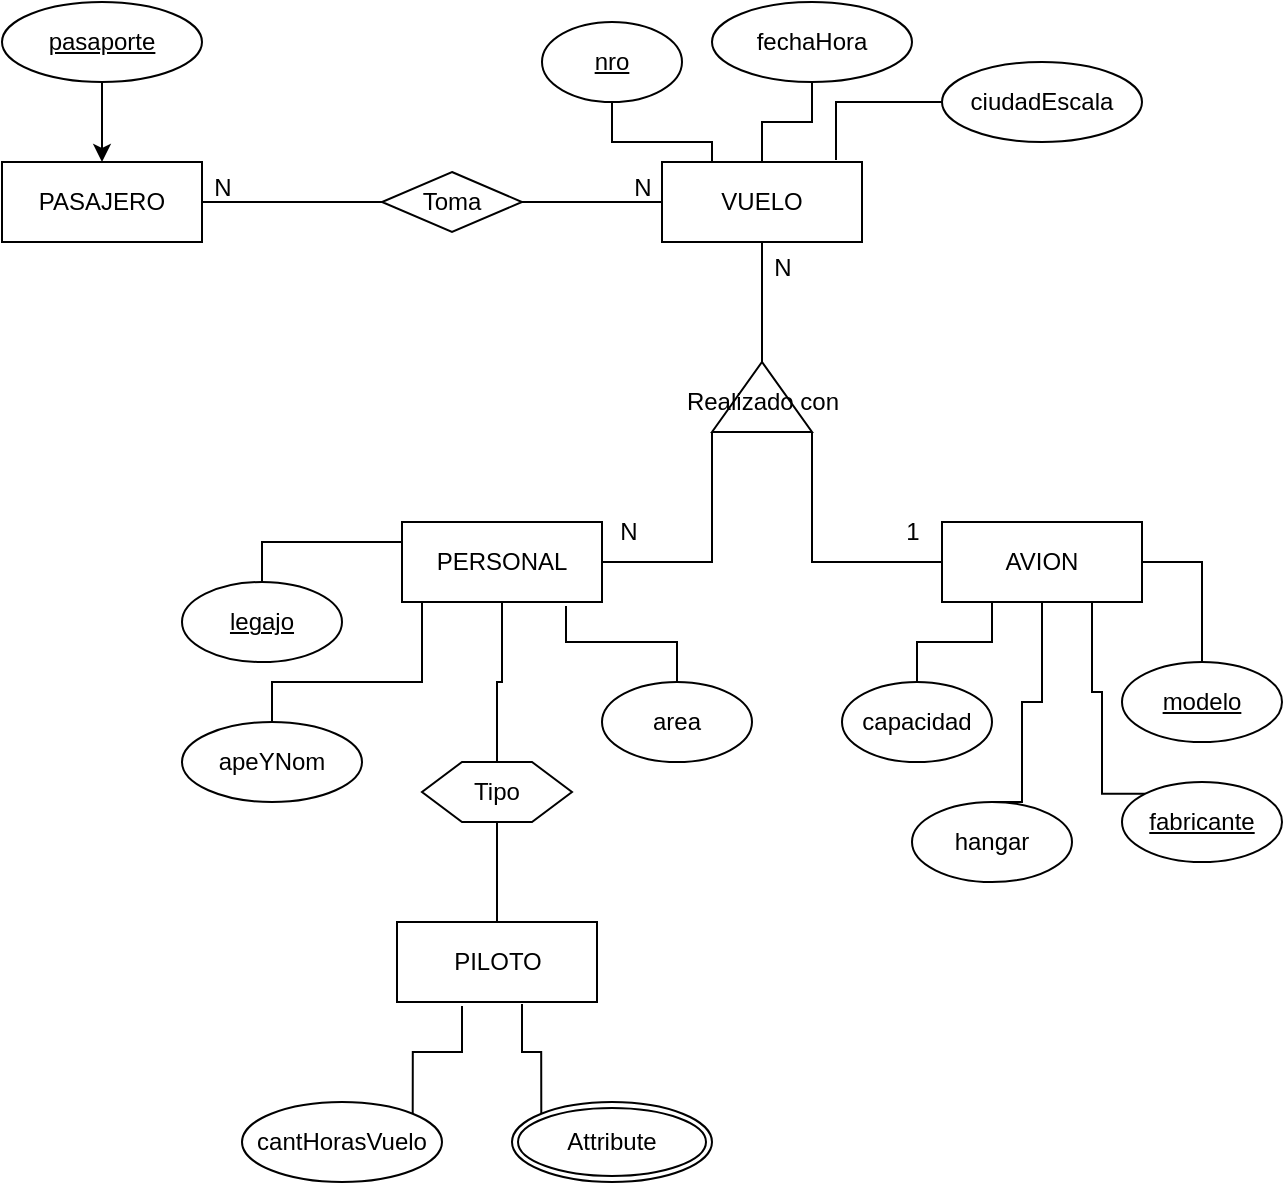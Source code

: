 <mxfile version="24.7.5">
  <diagram name="Página-1" id="Ip9KSQvU6lOvMyKyKraQ">
    <mxGraphModel dx="778" dy="548" grid="1" gridSize="10" guides="1" tooltips="1" connect="1" arrows="1" fold="1" page="1" pageScale="1" pageWidth="827" pageHeight="1169" math="0" shadow="0">
      <root>
        <mxCell id="0" />
        <mxCell id="1" parent="0" />
        <mxCell id="XCgK923a-vMRMIRU-nOR-7" style="edgeStyle=orthogonalEdgeStyle;rounded=0;orthogonalLoop=1;jettySize=auto;html=1;exitX=1;exitY=0.5;exitDx=0;exitDy=0;entryX=0;entryY=0.5;entryDx=0;entryDy=0;endArrow=none;endFill=0;" edge="1" parent="1" source="XCgK923a-vMRMIRU-nOR-1" target="XCgK923a-vMRMIRU-nOR-6">
          <mxGeometry relative="1" as="geometry" />
        </mxCell>
        <mxCell id="XCgK923a-vMRMIRU-nOR-1" value="PASAJERO" style="whiteSpace=wrap;html=1;align=center;" vertex="1" parent="1">
          <mxGeometry x="150" y="150" width="100" height="40" as="geometry" />
        </mxCell>
        <mxCell id="XCgK923a-vMRMIRU-nOR-2" value="VUELO" style="whiteSpace=wrap;html=1;align=center;" vertex="1" parent="1">
          <mxGeometry x="480" y="150" width="100" height="40" as="geometry" />
        </mxCell>
        <mxCell id="XCgK923a-vMRMIRU-nOR-39" style="edgeStyle=orthogonalEdgeStyle;rounded=0;orthogonalLoop=1;jettySize=auto;html=1;exitX=0.5;exitY=1;exitDx=0;exitDy=0;entryX=0.5;entryY=0;entryDx=0;entryDy=0;endArrow=none;endFill=0;" edge="1" parent="1" source="XCgK923a-vMRMIRU-nOR-3" target="XCgK923a-vMRMIRU-nOR-38">
          <mxGeometry relative="1" as="geometry" />
        </mxCell>
        <mxCell id="XCgK923a-vMRMIRU-nOR-3" value="PERSONAL" style="whiteSpace=wrap;html=1;align=center;" vertex="1" parent="1">
          <mxGeometry x="350" y="330" width="100" height="40" as="geometry" />
        </mxCell>
        <mxCell id="XCgK923a-vMRMIRU-nOR-4" value="AVION" style="whiteSpace=wrap;html=1;align=center;" vertex="1" parent="1">
          <mxGeometry x="620" y="330" width="100" height="40" as="geometry" />
        </mxCell>
        <mxCell id="XCgK923a-vMRMIRU-nOR-5" value="PILOTO" style="whiteSpace=wrap;html=1;align=center;" vertex="1" parent="1">
          <mxGeometry x="347.5" y="530" width="100" height="40" as="geometry" />
        </mxCell>
        <mxCell id="XCgK923a-vMRMIRU-nOR-8" style="edgeStyle=orthogonalEdgeStyle;rounded=0;orthogonalLoop=1;jettySize=auto;html=1;exitX=1;exitY=0.5;exitDx=0;exitDy=0;entryX=0;entryY=0.5;entryDx=0;entryDy=0;endArrow=none;endFill=0;" edge="1" parent="1" source="XCgK923a-vMRMIRU-nOR-6" target="XCgK923a-vMRMIRU-nOR-2">
          <mxGeometry relative="1" as="geometry" />
        </mxCell>
        <mxCell id="XCgK923a-vMRMIRU-nOR-6" value="Toma" style="shape=rhombus;perimeter=rhombusPerimeter;whiteSpace=wrap;html=1;align=center;" vertex="1" parent="1">
          <mxGeometry x="340" y="155" width="70" height="30" as="geometry" />
        </mxCell>
        <mxCell id="XCgK923a-vMRMIRU-nOR-9" value="" style="verticalLabelPosition=bottom;verticalAlign=top;html=1;shape=mxgraph.basic.acute_triangle;dx=0.5;rotation=0;" vertex="1" parent="1">
          <mxGeometry x="505" y="250" width="50" height="35" as="geometry" />
        </mxCell>
        <mxCell id="XCgK923a-vMRMIRU-nOR-10" value="Realizado con" style="text;html=1;align=center;verticalAlign=middle;resizable=0;points=[];autosize=1;strokeColor=none;fillColor=none;" vertex="1" parent="1">
          <mxGeometry x="480" y="255" width="100" height="30" as="geometry" />
        </mxCell>
        <mxCell id="XCgK923a-vMRMIRU-nOR-11" style="edgeStyle=orthogonalEdgeStyle;rounded=0;orthogonalLoop=1;jettySize=auto;html=1;exitX=0.5;exitY=1;exitDx=0;exitDy=0;entryX=0;entryY=0;entryDx=25;entryDy=0;entryPerimeter=0;endArrow=none;endFill=0;" edge="1" parent="1" source="XCgK923a-vMRMIRU-nOR-2" target="XCgK923a-vMRMIRU-nOR-9">
          <mxGeometry relative="1" as="geometry" />
        </mxCell>
        <mxCell id="XCgK923a-vMRMIRU-nOR-14" style="edgeStyle=orthogonalEdgeStyle;rounded=0;orthogonalLoop=1;jettySize=auto;html=1;exitX=1;exitY=0.25;exitDx=0;exitDy=0;entryX=0;entryY=1;entryDx=0;entryDy=0;entryPerimeter=0;endArrow=none;endFill=0;" edge="1" parent="1" source="XCgK923a-vMRMIRU-nOR-3" target="XCgK923a-vMRMIRU-nOR-9">
          <mxGeometry relative="1" as="geometry">
            <Array as="points">
              <mxPoint x="450" y="350" />
              <mxPoint x="505" y="350" />
            </Array>
          </mxGeometry>
        </mxCell>
        <mxCell id="XCgK923a-vMRMIRU-nOR-15" style="edgeStyle=orthogonalEdgeStyle;rounded=0;orthogonalLoop=1;jettySize=auto;html=1;exitX=0;exitY=0.5;exitDx=0;exitDy=0;entryX=1;entryY=1;entryDx=0;entryDy=0;entryPerimeter=0;endArrow=none;endFill=0;" edge="1" parent="1" source="XCgK923a-vMRMIRU-nOR-4" target="XCgK923a-vMRMIRU-nOR-9">
          <mxGeometry relative="1" as="geometry" />
        </mxCell>
        <mxCell id="XCgK923a-vMRMIRU-nOR-17" style="edgeStyle=orthogonalEdgeStyle;rounded=0;orthogonalLoop=1;jettySize=auto;html=1;exitX=0.5;exitY=1;exitDx=0;exitDy=0;entryX=0.5;entryY=0;entryDx=0;entryDy=0;" edge="1" parent="1" source="XCgK923a-vMRMIRU-nOR-16" target="XCgK923a-vMRMIRU-nOR-1">
          <mxGeometry relative="1" as="geometry" />
        </mxCell>
        <mxCell id="XCgK923a-vMRMIRU-nOR-16" value="pasaporte" style="ellipse;whiteSpace=wrap;html=1;align=center;fontStyle=4;" vertex="1" parent="1">
          <mxGeometry x="150" y="70" width="100" height="40" as="geometry" />
        </mxCell>
        <mxCell id="XCgK923a-vMRMIRU-nOR-21" style="edgeStyle=orthogonalEdgeStyle;rounded=0;orthogonalLoop=1;jettySize=auto;html=1;exitX=0.5;exitY=1;exitDx=0;exitDy=0;entryX=0.25;entryY=0;entryDx=0;entryDy=0;endArrow=none;endFill=0;" edge="1" parent="1" source="XCgK923a-vMRMIRU-nOR-18" target="XCgK923a-vMRMIRU-nOR-2">
          <mxGeometry relative="1" as="geometry" />
        </mxCell>
        <mxCell id="XCgK923a-vMRMIRU-nOR-18" value="nro" style="ellipse;whiteSpace=wrap;html=1;align=center;fontStyle=4;" vertex="1" parent="1">
          <mxGeometry x="420" y="80" width="70" height="40" as="geometry" />
        </mxCell>
        <mxCell id="XCgK923a-vMRMIRU-nOR-22" style="edgeStyle=orthogonalEdgeStyle;rounded=0;orthogonalLoop=1;jettySize=auto;html=1;exitX=0.5;exitY=1;exitDx=0;exitDy=0;entryX=0.5;entryY=0;entryDx=0;entryDy=0;endArrow=none;endFill=0;" edge="1" parent="1" source="XCgK923a-vMRMIRU-nOR-19" target="XCgK923a-vMRMIRU-nOR-2">
          <mxGeometry relative="1" as="geometry" />
        </mxCell>
        <mxCell id="XCgK923a-vMRMIRU-nOR-19" value="fechaHora" style="ellipse;whiteSpace=wrap;html=1;align=center;" vertex="1" parent="1">
          <mxGeometry x="505" y="70" width="100" height="40" as="geometry" />
        </mxCell>
        <mxCell id="XCgK923a-vMRMIRU-nOR-20" value="ciudadEscala" style="ellipse;whiteSpace=wrap;html=1;align=center;" vertex="1" parent="1">
          <mxGeometry x="620" y="100" width="100" height="40" as="geometry" />
        </mxCell>
        <mxCell id="XCgK923a-vMRMIRU-nOR-23" style="edgeStyle=orthogonalEdgeStyle;rounded=0;orthogonalLoop=1;jettySize=auto;html=1;exitX=0;exitY=0.5;exitDx=0;exitDy=0;entryX=0.87;entryY=-0.025;entryDx=0;entryDy=0;entryPerimeter=0;endArrow=none;endFill=0;" edge="1" parent="1" source="XCgK923a-vMRMIRU-nOR-20" target="XCgK923a-vMRMIRU-nOR-2">
          <mxGeometry relative="1" as="geometry" />
        </mxCell>
        <mxCell id="XCgK923a-vMRMIRU-nOR-28" style="edgeStyle=orthogonalEdgeStyle;rounded=0;orthogonalLoop=1;jettySize=auto;html=1;exitX=0.5;exitY=0;exitDx=0;exitDy=0;entryX=0.25;entryY=1;entryDx=0;entryDy=0;endArrow=none;endFill=0;" edge="1" parent="1" source="XCgK923a-vMRMIRU-nOR-24" target="XCgK923a-vMRMIRU-nOR-4">
          <mxGeometry relative="1" as="geometry" />
        </mxCell>
        <mxCell id="XCgK923a-vMRMIRU-nOR-24" value="capacidad" style="ellipse;whiteSpace=wrap;html=1;align=center;" vertex="1" parent="1">
          <mxGeometry x="570" y="410" width="75" height="40" as="geometry" />
        </mxCell>
        <mxCell id="XCgK923a-vMRMIRU-nOR-29" style="edgeStyle=orthogonalEdgeStyle;rounded=0;orthogonalLoop=1;jettySize=auto;html=1;exitX=0.5;exitY=0;exitDx=0;exitDy=0;entryX=0.5;entryY=1;entryDx=0;entryDy=0;endArrow=none;endFill=0;" edge="1" parent="1" source="XCgK923a-vMRMIRU-nOR-25" target="XCgK923a-vMRMIRU-nOR-4">
          <mxGeometry relative="1" as="geometry">
            <Array as="points">
              <mxPoint x="660" y="470" />
              <mxPoint x="660" y="420" />
              <mxPoint x="670" y="420" />
            </Array>
          </mxGeometry>
        </mxCell>
        <mxCell id="XCgK923a-vMRMIRU-nOR-25" value="hangar" style="ellipse;whiteSpace=wrap;html=1;align=center;" vertex="1" parent="1">
          <mxGeometry x="605" y="470" width="80" height="40" as="geometry" />
        </mxCell>
        <mxCell id="XCgK923a-vMRMIRU-nOR-30" style="edgeStyle=orthogonalEdgeStyle;rounded=0;orthogonalLoop=1;jettySize=auto;html=1;exitX=0.5;exitY=0;exitDx=0;exitDy=0;entryX=1;entryY=0.5;entryDx=0;entryDy=0;endArrow=none;endFill=0;" edge="1" parent="1" source="XCgK923a-vMRMIRU-nOR-26" target="XCgK923a-vMRMIRU-nOR-4">
          <mxGeometry relative="1" as="geometry" />
        </mxCell>
        <mxCell id="XCgK923a-vMRMIRU-nOR-26" value="modelo" style="ellipse;whiteSpace=wrap;html=1;align=center;fontStyle=4;" vertex="1" parent="1">
          <mxGeometry x="710" y="400" width="80" height="40" as="geometry" />
        </mxCell>
        <mxCell id="XCgK923a-vMRMIRU-nOR-31" style="edgeStyle=orthogonalEdgeStyle;rounded=0;orthogonalLoop=1;jettySize=auto;html=1;exitX=0;exitY=0;exitDx=0;exitDy=0;entryX=0.75;entryY=1;entryDx=0;entryDy=0;endArrow=none;endFill=0;" edge="1" parent="1" source="XCgK923a-vMRMIRU-nOR-27" target="XCgK923a-vMRMIRU-nOR-4">
          <mxGeometry relative="1" as="geometry">
            <Array as="points">
              <mxPoint x="700" y="466" />
              <mxPoint x="700" y="415" />
              <mxPoint x="695" y="415" />
            </Array>
          </mxGeometry>
        </mxCell>
        <mxCell id="XCgK923a-vMRMIRU-nOR-27" value="fabricante" style="ellipse;whiteSpace=wrap;html=1;align=center;fontStyle=4;" vertex="1" parent="1">
          <mxGeometry x="710" y="460" width="80" height="40" as="geometry" />
        </mxCell>
        <mxCell id="XCgK923a-vMRMIRU-nOR-32" value="apeYNom" style="ellipse;whiteSpace=wrap;html=1;align=center;" vertex="1" parent="1">
          <mxGeometry x="240" y="430" width="90" height="40" as="geometry" />
        </mxCell>
        <mxCell id="XCgK923a-vMRMIRU-nOR-35" style="edgeStyle=orthogonalEdgeStyle;rounded=0;orthogonalLoop=1;jettySize=auto;html=1;exitX=0.5;exitY=0;exitDx=0;exitDy=0;entryX=0;entryY=0.25;entryDx=0;entryDy=0;endArrow=none;endFill=0;" edge="1" parent="1" source="XCgK923a-vMRMIRU-nOR-33" target="XCgK923a-vMRMIRU-nOR-3">
          <mxGeometry relative="1" as="geometry" />
        </mxCell>
        <mxCell id="XCgK923a-vMRMIRU-nOR-33" value="legajo" style="ellipse;whiteSpace=wrap;html=1;align=center;fontStyle=4;" vertex="1" parent="1">
          <mxGeometry x="240" y="360" width="80" height="40" as="geometry" />
        </mxCell>
        <mxCell id="XCgK923a-vMRMIRU-nOR-34" value="area" style="ellipse;whiteSpace=wrap;html=1;align=center;" vertex="1" parent="1">
          <mxGeometry x="450" y="410" width="75" height="40" as="geometry" />
        </mxCell>
        <mxCell id="XCgK923a-vMRMIRU-nOR-36" style="edgeStyle=orthogonalEdgeStyle;rounded=0;orthogonalLoop=1;jettySize=auto;html=1;exitX=0.5;exitY=0;exitDx=0;exitDy=0;entryX=0.1;entryY=1;entryDx=0;entryDy=0;entryPerimeter=0;endArrow=none;endFill=0;" edge="1" parent="1" source="XCgK923a-vMRMIRU-nOR-32" target="XCgK923a-vMRMIRU-nOR-3">
          <mxGeometry relative="1" as="geometry">
            <Array as="points">
              <mxPoint x="285" y="410" />
              <mxPoint x="360" y="410" />
            </Array>
          </mxGeometry>
        </mxCell>
        <mxCell id="XCgK923a-vMRMIRU-nOR-37" style="edgeStyle=orthogonalEdgeStyle;rounded=0;orthogonalLoop=1;jettySize=auto;html=1;exitX=0.5;exitY=0;exitDx=0;exitDy=0;entryX=0.82;entryY=1.05;entryDx=0;entryDy=0;entryPerimeter=0;endArrow=none;endFill=0;" edge="1" parent="1" source="XCgK923a-vMRMIRU-nOR-34" target="XCgK923a-vMRMIRU-nOR-3">
          <mxGeometry relative="1" as="geometry" />
        </mxCell>
        <mxCell id="XCgK923a-vMRMIRU-nOR-40" style="edgeStyle=orthogonalEdgeStyle;rounded=0;orthogonalLoop=1;jettySize=auto;html=1;exitX=0.5;exitY=1;exitDx=0;exitDy=0;entryX=0.5;entryY=0;entryDx=0;entryDy=0;endArrow=none;endFill=0;" edge="1" parent="1" source="XCgK923a-vMRMIRU-nOR-38" target="XCgK923a-vMRMIRU-nOR-5">
          <mxGeometry relative="1" as="geometry" />
        </mxCell>
        <mxCell id="XCgK923a-vMRMIRU-nOR-38" value="Tipo" style="shape=hexagon;perimeter=hexagonPerimeter2;whiteSpace=wrap;html=1;fixedSize=1;" vertex="1" parent="1">
          <mxGeometry x="360" y="450" width="75" height="30" as="geometry" />
        </mxCell>
        <mxCell id="XCgK923a-vMRMIRU-nOR-41" value="cantHorasVuelo" style="ellipse;whiteSpace=wrap;html=1;align=center;" vertex="1" parent="1">
          <mxGeometry x="270" y="620" width="100" height="40" as="geometry" />
        </mxCell>
        <mxCell id="XCgK923a-vMRMIRU-nOR-43" style="edgeStyle=orthogonalEdgeStyle;rounded=0;orthogonalLoop=1;jettySize=auto;html=1;exitX=1;exitY=0;exitDx=0;exitDy=0;entryX=0.325;entryY=1.05;entryDx=0;entryDy=0;entryPerimeter=0;endArrow=none;endFill=0;" edge="1" parent="1" source="XCgK923a-vMRMIRU-nOR-41" target="XCgK923a-vMRMIRU-nOR-5">
          <mxGeometry relative="1" as="geometry" />
        </mxCell>
        <mxCell id="XCgK923a-vMRMIRU-nOR-45" value="Attribute" style="ellipse;shape=doubleEllipse;margin=3;whiteSpace=wrap;html=1;align=center;" vertex="1" parent="1">
          <mxGeometry x="405" y="620" width="100" height="40" as="geometry" />
        </mxCell>
        <mxCell id="XCgK923a-vMRMIRU-nOR-46" style="edgeStyle=orthogonalEdgeStyle;rounded=0;orthogonalLoop=1;jettySize=auto;html=1;exitX=0;exitY=0;exitDx=0;exitDy=0;entryX=0.625;entryY=1.025;entryDx=0;entryDy=0;entryPerimeter=0;endArrow=none;endFill=0;" edge="1" parent="1" source="XCgK923a-vMRMIRU-nOR-45" target="XCgK923a-vMRMIRU-nOR-5">
          <mxGeometry relative="1" as="geometry" />
        </mxCell>
        <mxCell id="XCgK923a-vMRMIRU-nOR-47" value="N" style="text;html=1;align=center;verticalAlign=middle;resizable=0;points=[];autosize=1;strokeColor=none;fillColor=none;" vertex="1" parent="1">
          <mxGeometry x="455" y="148" width="30" height="30" as="geometry" />
        </mxCell>
        <mxCell id="XCgK923a-vMRMIRU-nOR-48" value="N" style="text;html=1;align=center;verticalAlign=middle;resizable=0;points=[];autosize=1;strokeColor=none;fillColor=none;" vertex="1" parent="1">
          <mxGeometry x="245" y="148" width="30" height="30" as="geometry" />
        </mxCell>
        <mxCell id="XCgK923a-vMRMIRU-nOR-49" value="N" style="text;html=1;align=center;verticalAlign=middle;resizable=0;points=[];autosize=1;strokeColor=none;fillColor=none;" vertex="1" parent="1">
          <mxGeometry x="447.5" y="320" width="30" height="30" as="geometry" />
        </mxCell>
        <mxCell id="XCgK923a-vMRMIRU-nOR-50" value="1" style="text;html=1;align=center;verticalAlign=middle;resizable=0;points=[];autosize=1;strokeColor=none;fillColor=none;" vertex="1" parent="1">
          <mxGeometry x="590" y="320" width="30" height="30" as="geometry" />
        </mxCell>
        <mxCell id="XCgK923a-vMRMIRU-nOR-51" value="N" style="text;html=1;align=center;verticalAlign=middle;resizable=0;points=[];autosize=1;strokeColor=none;fillColor=none;" vertex="1" parent="1">
          <mxGeometry x="525" y="188" width="30" height="30" as="geometry" />
        </mxCell>
      </root>
    </mxGraphModel>
  </diagram>
</mxfile>
